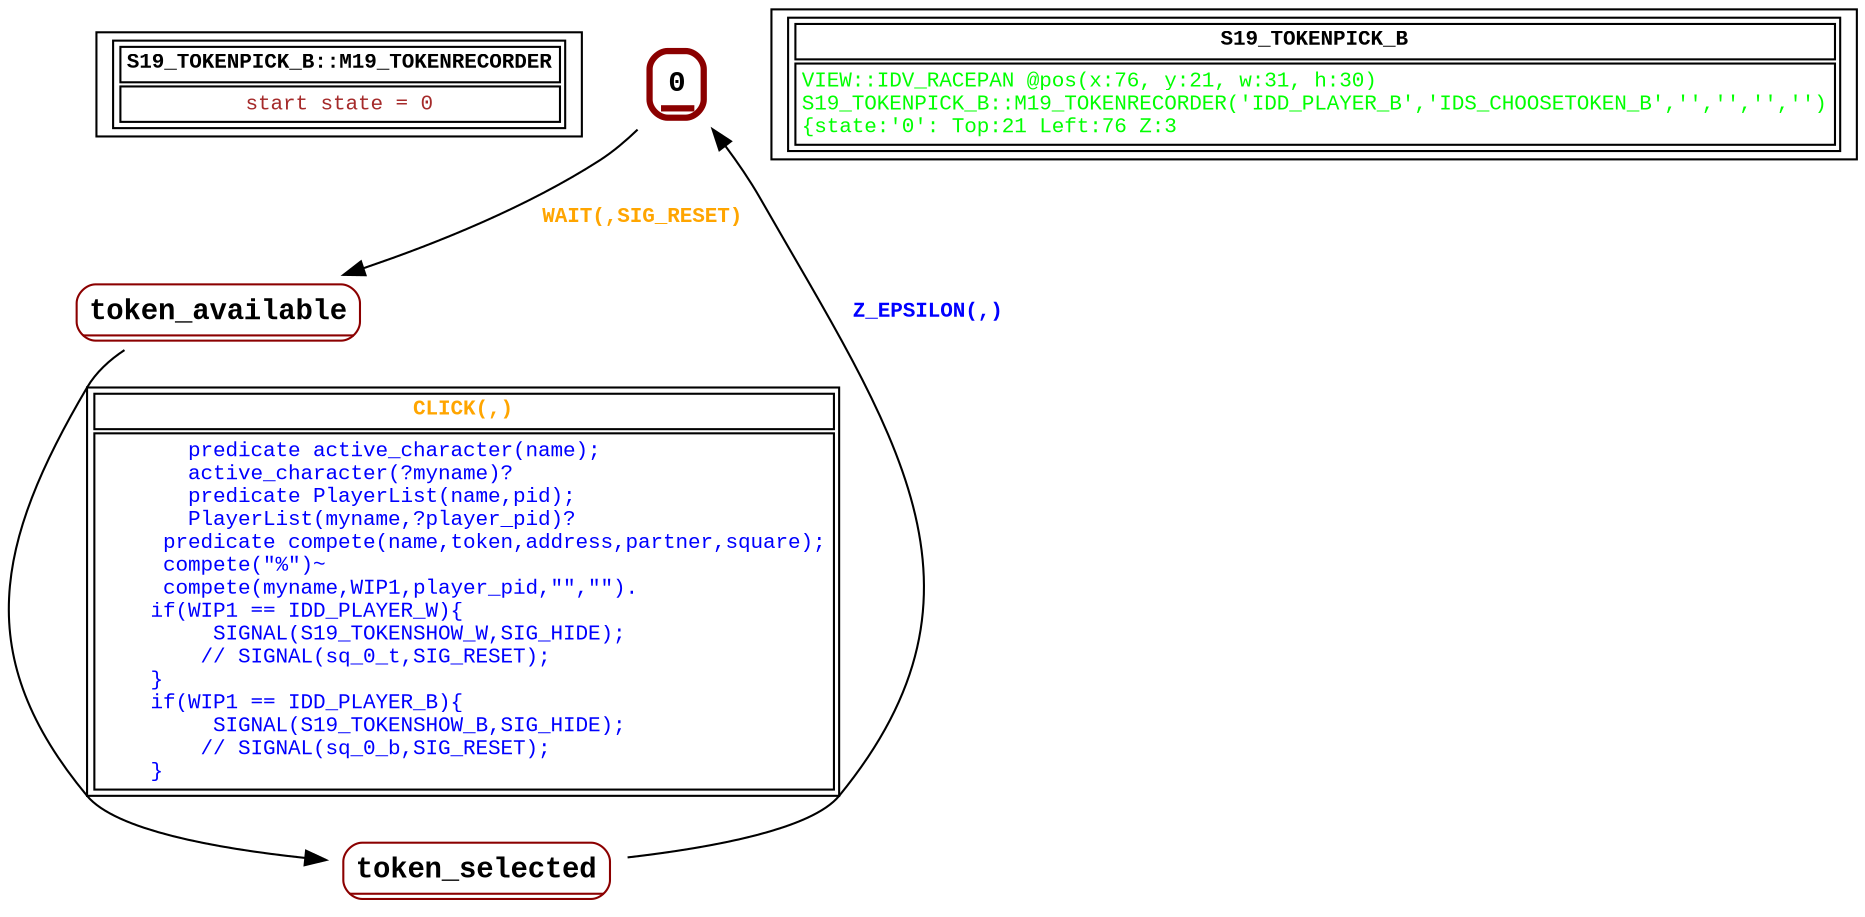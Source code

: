 digraph Automaton {
 fontname="Courier New"
	node [shape=oval, fontname="Courier New"];
	filename[shape = record, fontsize=10, label=< <table border="1"><tr><td><b>S19_TOKENPICK_B::M19_TOKENRECORDER<br align="left"/></b></td></tr>
<tr><td><font point-size="10" color ="brown">start state = 0<br align="left"/></font></td></tr></table>>
];
	0[shape = none, fontsize=14, label=< <table border="3" color="darkred" style="rounded"><tr><td sides="b"><b>0<br align="left"/></b></td></tr>
</table>>];
"0" -> "token_available" [fontcolor=orange,fontsize=10,fontname="Courier New", label=< <table border="0"><tr><td><b>WAIT(,SIG_RESET)<br align="left"/></b></td></tr>
</table>>
];
	token_available[shape = none, fontsize=14, label=< <table border="1" color="darkred" style="rounded"><tr><td sides="b"><b>token_available<br align="left"/></b></td></tr>
</table>>];
"token_available" -> "token_selected" [fontcolor=orange,fontsize=10,fontname="Courier New", label=< <table border="1"><tr><td><b>CLICK(,)<br align="left"/></b></td></tr>
<tr><td><font point-size="10" color ="blue">       predicate active_character(name);<br align="left"/>       active_character(?myname)?<br align="left"/>       predicate PlayerList(name,pid);<br align="left"/>       PlayerList(myname,?player_pid)?<br align="left"/>     predicate compete(name,token,address,partner,square);<br align="left"/>     compete(&quot;%&quot;)~<br align="left"/>     compete(myname,WIP1,player_pid,&quot;&quot;,&quot;&quot;).<br align="left"/>    if(WIP1 == IDD_PLAYER_W)&#123;<br align="left"/>         SIGNAL(S19_TOKENSHOW_W,SIG_HIDE);<br align="left"/>        // SIGNAL(sq_0_t,SIG_RESET);<br align="left"/>    &#125;<br align="left"/>    if(WIP1 == IDD_PLAYER_B)&#123;<br align="left"/>         SIGNAL(S19_TOKENSHOW_B,SIG_HIDE);<br align="left"/>        // SIGNAL(sq_0_b,SIG_RESET);<br align="left"/>    &#125; <br align="left"/></font></td></tr></table>>
];
	token_selected[shape = none, fontsize=14, label=< <table border="1" color="darkred" style="rounded"><tr><td sides="b"><b>token_selected<br align="left"/></b></td></tr>
</table>>];
"token_selected" -> "0" [fontcolor=blue,fontsize=10,fontname="Courier New", label=< <table border="0"><tr><td><b>Z_EPSILON(,)<br align="left"/></b></td></tr>
</table>>
];
	status[shape = record, fontsize=10, label=< <table border="1"><tr><td><b>S19_TOKENPICK_B<br align="left"/></b></td></tr>
<tr><td><font point-size="10" color ="green">VIEW::IDV_RACEPAN @pos(x:76, y:21, w:31, h:30)<br align="left"/>S19_TOKENPICK_B::M19_TOKENRECORDER(&apos;IDD_PLAYER_B&apos;,&apos;IDS_CHOOSETOKEN_B&apos;,&apos;&apos;,&apos;&apos;,&apos;&apos;,&apos;&apos;)<br align="left"/>			&#123;state:&apos;0&apos;: Top:21 Left:76 Z:3<br align="left"/></font></td></tr></table>>
];
}

